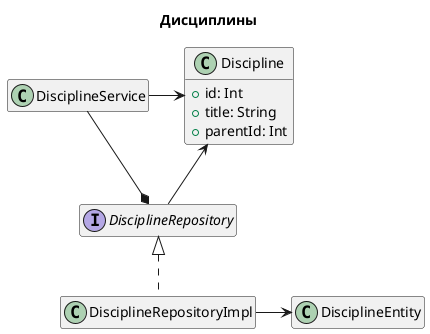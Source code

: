 @startuml

hide empty members
allowmixing

title "Дисциплины"

class DisciplineService

interface DisciplineRepository

class Discipline {
    + id: Int
    + title: String
    + parentId: Int
}

Discipline <-- DisciplineRepository

class DisciplineRepositoryImpl implements DisciplineRepository
class DisciplineEntity
DisciplineRepositoryImpl -> DisciplineEntity

DisciplineService -> Discipline
DisciplineService --* DisciplineRepository



@enduml